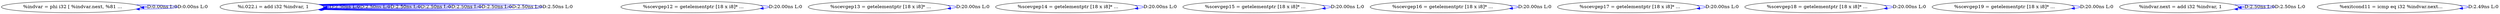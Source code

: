 digraph {
Node0x340bb90[label="  %indvar = phi i32 [ %indvar.next, %81 ..."];
Node0x340bb90 -> Node0x340bb90[label="D:0.00ns L:0",color=blue];
Node0x340bb90 -> Node0x340bb90[label="D:0.00ns L:0",color=blue];
Node0x340bc70[label="  %i.022.i = add i32 %indvar, 1"];
Node0x340bc70 -> Node0x340bc70[label="D:2.50ns L:0",color=blue];
Node0x340bc70 -> Node0x340bc70[label="D:2.50ns L:0",color=blue];
Node0x340bc70 -> Node0x340bc70[label="D:2.50ns L:0",color=blue];
Node0x340bc70 -> Node0x340bc70[label="D:2.50ns L:0",color=blue];
Node0x340bc70 -> Node0x340bc70[label="D:2.50ns L:0",color=blue];
Node0x340bc70 -> Node0x340bc70[label="D:2.50ns L:0",color=blue];
Node0x340bc70 -> Node0x340bc70[label="D:2.50ns L:0",color=blue];
Node0x340bc70 -> Node0x340bc70[label="D:2.50ns L:0",color=blue];
Node0x340bdb0[label="  %scevgep12 = getelementptr [18 x i8]* ..."];
Node0x340bdb0 -> Node0x340bdb0[label="D:20.00ns L:0",color=blue];
Node0x340be90[label="  %scevgep13 = getelementptr [18 x i8]* ..."];
Node0x340be90 -> Node0x340be90[label="D:20.00ns L:0",color=blue];
Node0x340bf70[label="  %scevgep14 = getelementptr [18 x i8]* ..."];
Node0x340bf70 -> Node0x340bf70[label="D:20.00ns L:0",color=blue];
Node0x340c050[label="  %scevgep15 = getelementptr [18 x i8]* ..."];
Node0x340c050 -> Node0x340c050[label="D:20.00ns L:0",color=blue];
Node0x340c130[label="  %scevgep16 = getelementptr [18 x i8]* ..."];
Node0x340c130 -> Node0x340c130[label="D:20.00ns L:0",color=blue];
Node0x340c210[label="  %scevgep17 = getelementptr [18 x i8]* ..."];
Node0x340c210 -> Node0x340c210[label="D:20.00ns L:0",color=blue];
Node0x340c2f0[label="  %scevgep18 = getelementptr [18 x i8]* ..."];
Node0x340c2f0 -> Node0x340c2f0[label="D:20.00ns L:0",color=blue];
Node0x340c3d0[label="  %scevgep19 = getelementptr [18 x i8]* ..."];
Node0x340c3d0 -> Node0x340c3d0[label="D:20.00ns L:0",color=blue];
Node0x340cc90[label="  %indvar.next = add i32 %indvar, 1"];
Node0x340cc90 -> Node0x340cc90[label="D:2.50ns L:0",color=blue];
Node0x340cc90 -> Node0x340cc90[label="D:2.50ns L:0",color=blue];
Node0x340cdd0[label="  %exitcond11 = icmp eq i32 %indvar.next..."];
Node0x340cdd0 -> Node0x340cdd0[label="D:2.49ns L:0",color=blue];
}
